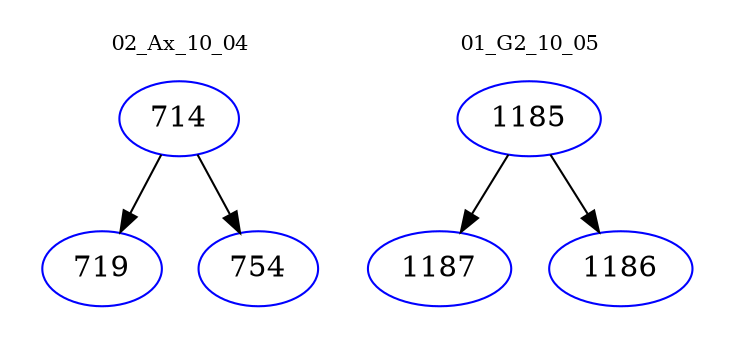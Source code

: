 digraph{
subgraph cluster_0 {
color = white
label = "02_Ax_10_04";
fontsize=10;
T0_714 [label="714", color="blue"]
T0_714 -> T0_719 [color="black"]
T0_719 [label="719", color="blue"]
T0_714 -> T0_754 [color="black"]
T0_754 [label="754", color="blue"]
}
subgraph cluster_1 {
color = white
label = "01_G2_10_05";
fontsize=10;
T1_1185 [label="1185", color="blue"]
T1_1185 -> T1_1187 [color="black"]
T1_1187 [label="1187", color="blue"]
T1_1185 -> T1_1186 [color="black"]
T1_1186 [label="1186", color="blue"]
}
}
